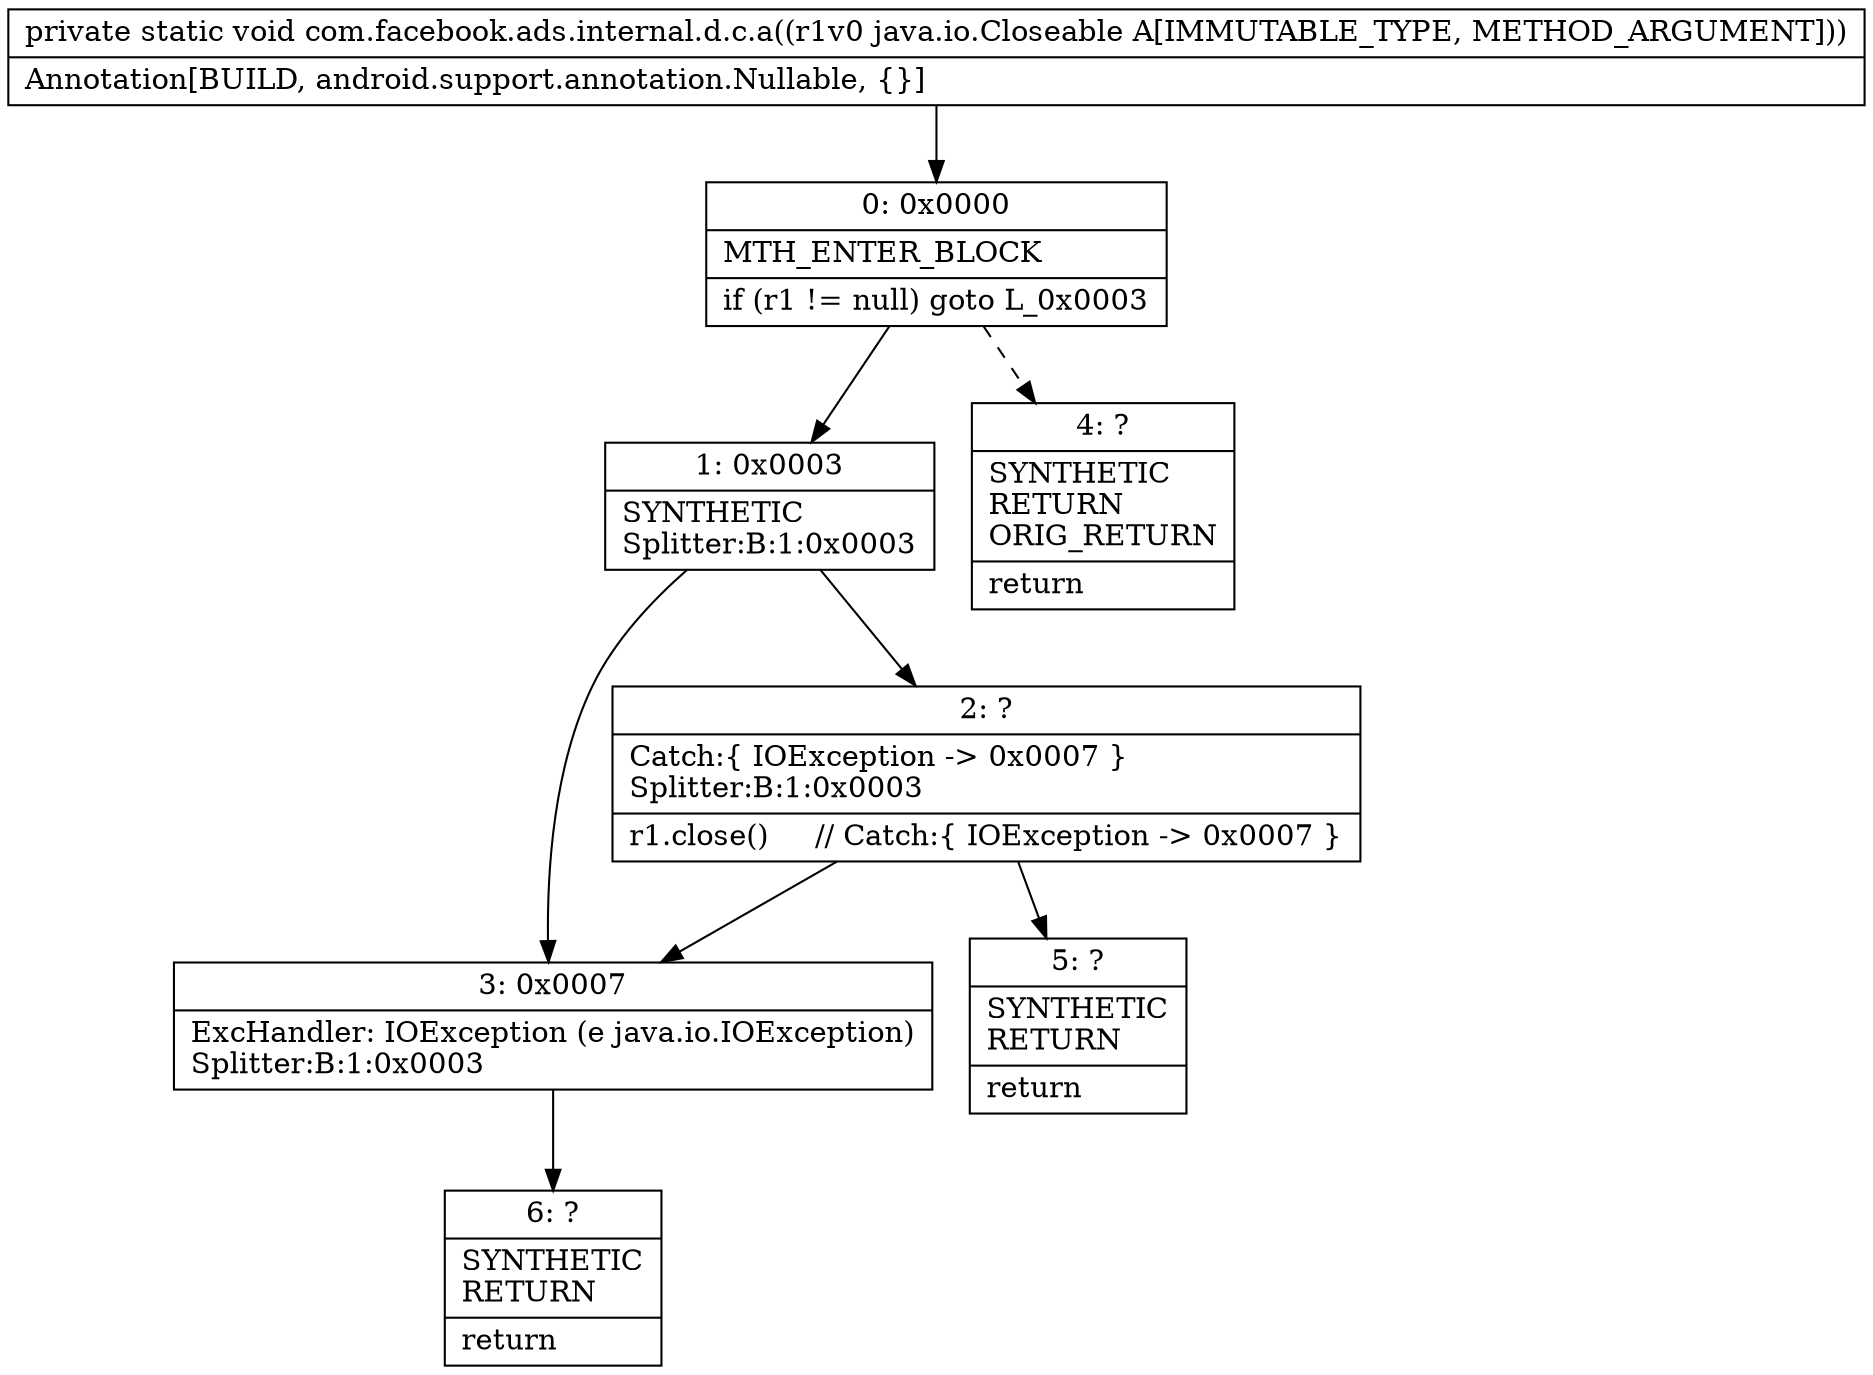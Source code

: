 digraph "CFG forcom.facebook.ads.internal.d.c.a(Ljava\/io\/Closeable;)V" {
Node_0 [shape=record,label="{0\:\ 0x0000|MTH_ENTER_BLOCK\l|if (r1 != null) goto L_0x0003\l}"];
Node_1 [shape=record,label="{1\:\ 0x0003|SYNTHETIC\lSplitter:B:1:0x0003\l}"];
Node_2 [shape=record,label="{2\:\ ?|Catch:\{ IOException \-\> 0x0007 \}\lSplitter:B:1:0x0003\l|r1.close()     \/\/ Catch:\{ IOException \-\> 0x0007 \}\l}"];
Node_3 [shape=record,label="{3\:\ 0x0007|ExcHandler: IOException (e java.io.IOException)\lSplitter:B:1:0x0003\l}"];
Node_4 [shape=record,label="{4\:\ ?|SYNTHETIC\lRETURN\lORIG_RETURN\l|return\l}"];
Node_5 [shape=record,label="{5\:\ ?|SYNTHETIC\lRETURN\l|return\l}"];
Node_6 [shape=record,label="{6\:\ ?|SYNTHETIC\lRETURN\l|return\l}"];
MethodNode[shape=record,label="{private static void com.facebook.ads.internal.d.c.a((r1v0 java.io.Closeable A[IMMUTABLE_TYPE, METHOD_ARGUMENT]))  | Annotation[BUILD, android.support.annotation.Nullable, \{\}]\l}"];
MethodNode -> Node_0;
Node_0 -> Node_1;
Node_0 -> Node_4[style=dashed];
Node_1 -> Node_2;
Node_1 -> Node_3;
Node_2 -> Node_3;
Node_2 -> Node_5;
Node_3 -> Node_6;
}

